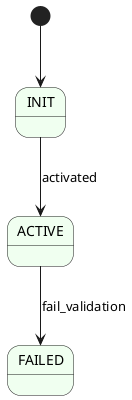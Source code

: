 @startuml
skinparam state {
    BackgroundColor HoneyDew
}

[*] --> INIT
INIT --> ACTIVE : activated
ACTIVE --> FAILED : fail_validation
@enduml